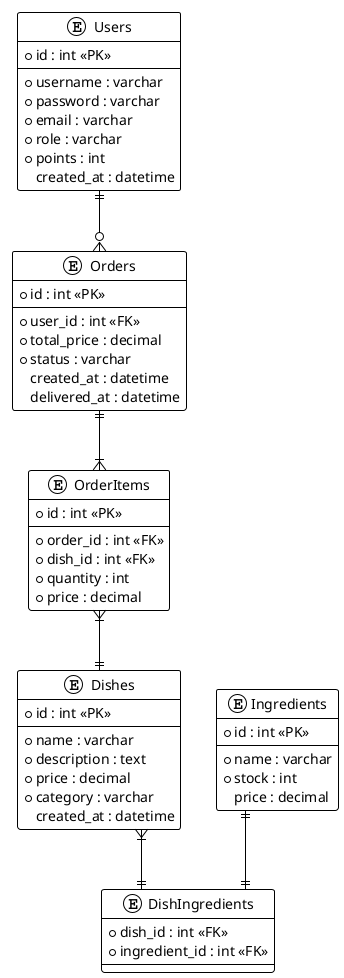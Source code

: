 @startuml
!theme plain
skinparam linetype ortho

entity "Users" as users {
  * id : int <<PK>>
  --
  * username : varchar
  * password : varchar
  * email : varchar
  * role : varchar
  * points : int
  created_at : datetime
}

entity "Orders" as orders {
  * id : int <<PK>>
  --
  * user_id : int <<FK>>
  * total_price : decimal
  * status : varchar
  created_at : datetime
  delivered_at : datetime
}

entity "OrderItems" as order_items {
  * id : int <<PK>>
  --
  * order_id : int <<FK>>
  * dish_id : int <<FK>>
  * quantity : int
  * price : decimal
}

entity "Dishes" as dishes {
  * id : int <<PK>>
  --
  * name : varchar
  * description : text
  * price : decimal
  * category : varchar
  created_at : datetime
}

entity "DishIngredients" as dish_ingredients {
  * dish_id : int <<FK>>
  * ingredient_id : int <<FK>>
}

entity "Ingredients" as ingredients {
  * id : int <<PK>>
  --
  * name : varchar
  * stock : int
  price : decimal
}

users ||--o{ orders
orders ||--|{ order_items
order_items }|--|| dishes
dishes }|--|| dish_ingredients
ingredients ||--|| dish_ingredients

@enduml
